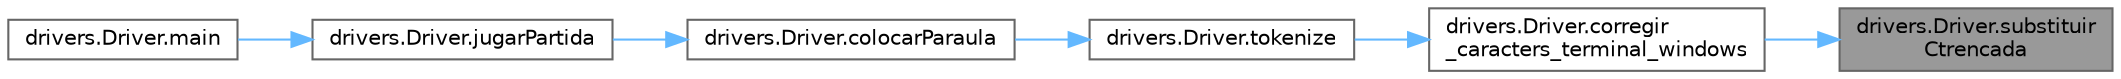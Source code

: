 digraph "drivers.Driver.substituirCtrencada"
{
 // INTERACTIVE_SVG=YES
 // LATEX_PDF_SIZE
  bgcolor="transparent";
  edge [fontname=Helvetica,fontsize=10,labelfontname=Helvetica,labelfontsize=10];
  node [fontname=Helvetica,fontsize=10,shape=box,height=0.2,width=0.4];
  rankdir="RL";
  Node1 [id="Node000001",label="drivers.Driver.substituir\lCtrencada",height=0.2,width=0.4,color="gray40", fillcolor="grey60", style="filled", fontcolor="black",tooltip="Donada una seqüència de caràcters identifica qualsevol submot \"[VOCAL]?\" o \"?[VOCAL]\" i ho substituei..."];
  Node1 -> Node2 [id="edge1_Node000001_Node000002",dir="back",color="steelblue1",style="solid",tooltip=" "];
  Node2 [id="Node000002",label="drivers.Driver.corregir\l_caracters_terminal_windows",height=0.2,width=0.4,color="grey40", fillcolor="white", style="filled",URL="$classdrivers_1_1_driver.html#a1f0852212ac7d690fe9c705f9eadd737",tooltip="Donat un text entrat per terminal, és possible que el charSet de la consola no reconegui correctament..."];
  Node2 -> Node3 [id="edge2_Node000002_Node000003",dir="back",color="steelblue1",style="solid",tooltip=" "];
  Node3 [id="Node000003",label="drivers.Driver.tokenize",height=0.2,width=0.4,color="grey40", fillcolor="white", style="filled",URL="$classdrivers_1_1_driver.html#a0ebb5e3010ea1f086dc4fd28df56ae54",tooltip="Genera una llista amb les lletres i dígrafs del paràmetre."];
  Node3 -> Node4 [id="edge3_Node000003_Node000004",dir="back",color="steelblue1",style="solid",tooltip=" "];
  Node4 [id="Node000004",label="drivers.Driver.colocarParaula",height=0.2,width=0.4,color="grey40", fillcolor="white", style="filled",URL="$classdrivers_1_1_driver.html#a2e8cde796339c2db37f3e7332bf695ea",tooltip="Col·loca una paraula al taulell."];
  Node4 -> Node5 [id="edge4_Node000004_Node000005",dir="back",color="steelblue1",style="solid",tooltip=" "];
  Node5 [id="Node000005",label="drivers.Driver.jugarPartida",height=0.2,width=0.4,color="grey40", fillcolor="white", style="filled",URL="$classdrivers_1_1_driver.html#a13e38153634507d9ad6e24cb267237b9",tooltip="Juga una partida."];
  Node5 -> Node6 [id="edge5_Node000005_Node000006",dir="back",color="steelblue1",style="solid",tooltip=" "];
  Node6 [id="Node000006",label="drivers.Driver.main",height=0.2,width=0.4,color="grey40", fillcolor="white", style="filled",URL="$classdrivers_1_1_driver.html#a3f94ce3595725e82b34c92548e071d04",tooltip="Inici del driver."];
}
